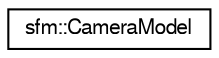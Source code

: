 digraph "Graphical Class Hierarchy"
{
  edge [fontname="FreeSans",fontsize="10",labelfontname="FreeSans",labelfontsize="10"];
  node [fontname="FreeSans",fontsize="10",shape=record];
  rankdir="LR";
  Node0 [label="sfm::CameraModel",height=0.2,width=0.4,color="black", fillcolor="white", style="filled",URL="$structsfm_1_1_camera_model.html",tooltip="Representation of a digital camera. "];
}

